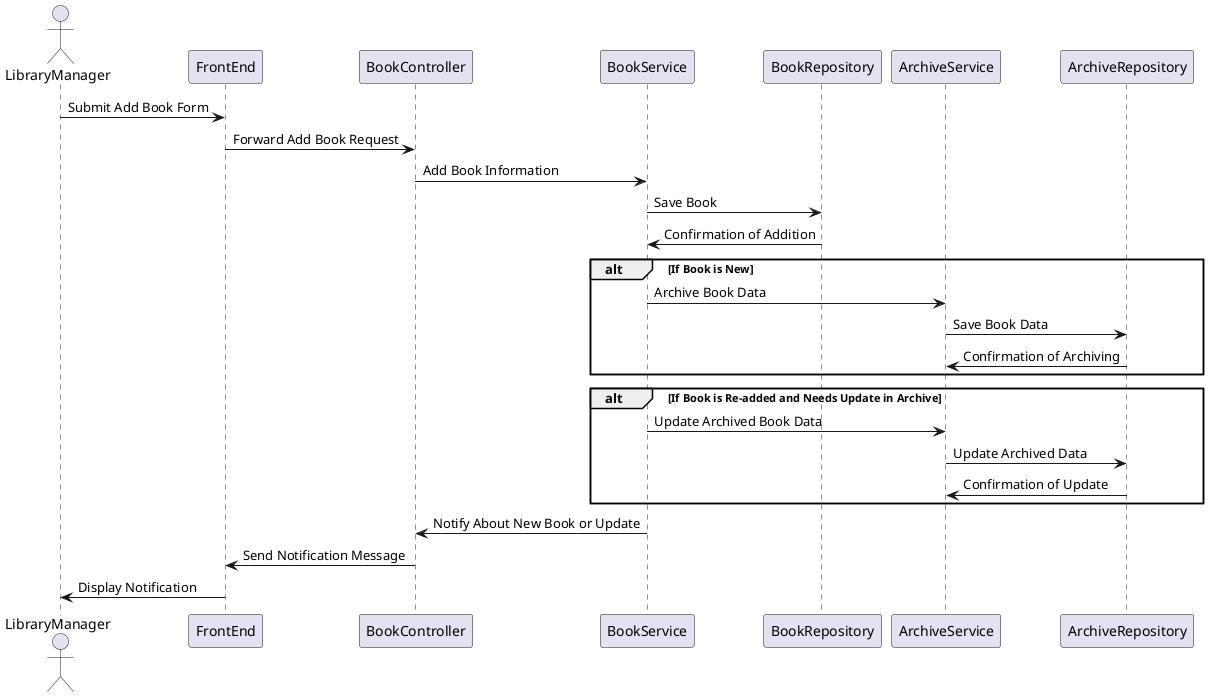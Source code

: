 @startuml
actor LibraryManager
participant FrontEnd
participant BookController
participant BookService
participant BookRepository
participant ArchiveService
participant ArchiveRepository

LibraryManager -> FrontEnd: Submit Add Book Form
FrontEnd -> BookController: Forward Add Book Request
BookController -> BookService: Add Book Information
BookService -> BookRepository: Save Book
BookRepository -> BookService: Confirmation of Addition

alt If Book is New
    BookService -> ArchiveService: Archive Book Data
    ArchiveService -> ArchiveRepository: Save Book Data
    ArchiveRepository -> ArchiveService: Confirmation of Archiving
end

alt If Book is Re-added and Needs Update in Archive
    BookService -> ArchiveService: Update Archived Book Data
    ArchiveService -> ArchiveRepository: Update Archived Data
    ArchiveRepository -> ArchiveService: Confirmation of Update
end

BookService -> BookController: Notify About New Book or Update
BookController -> FrontEnd: Send Notification Message
FrontEnd -> LibraryManager: Display Notification
@enduml
